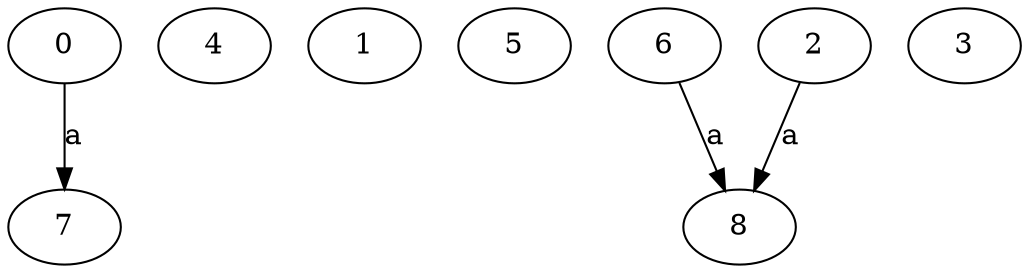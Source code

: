 strict digraph  {
0;
4;
1;
5;
6;
7;
2;
8;
3;
0 -> 7  [label=a];
6 -> 8  [label=a];
2 -> 8  [label=a];
}

